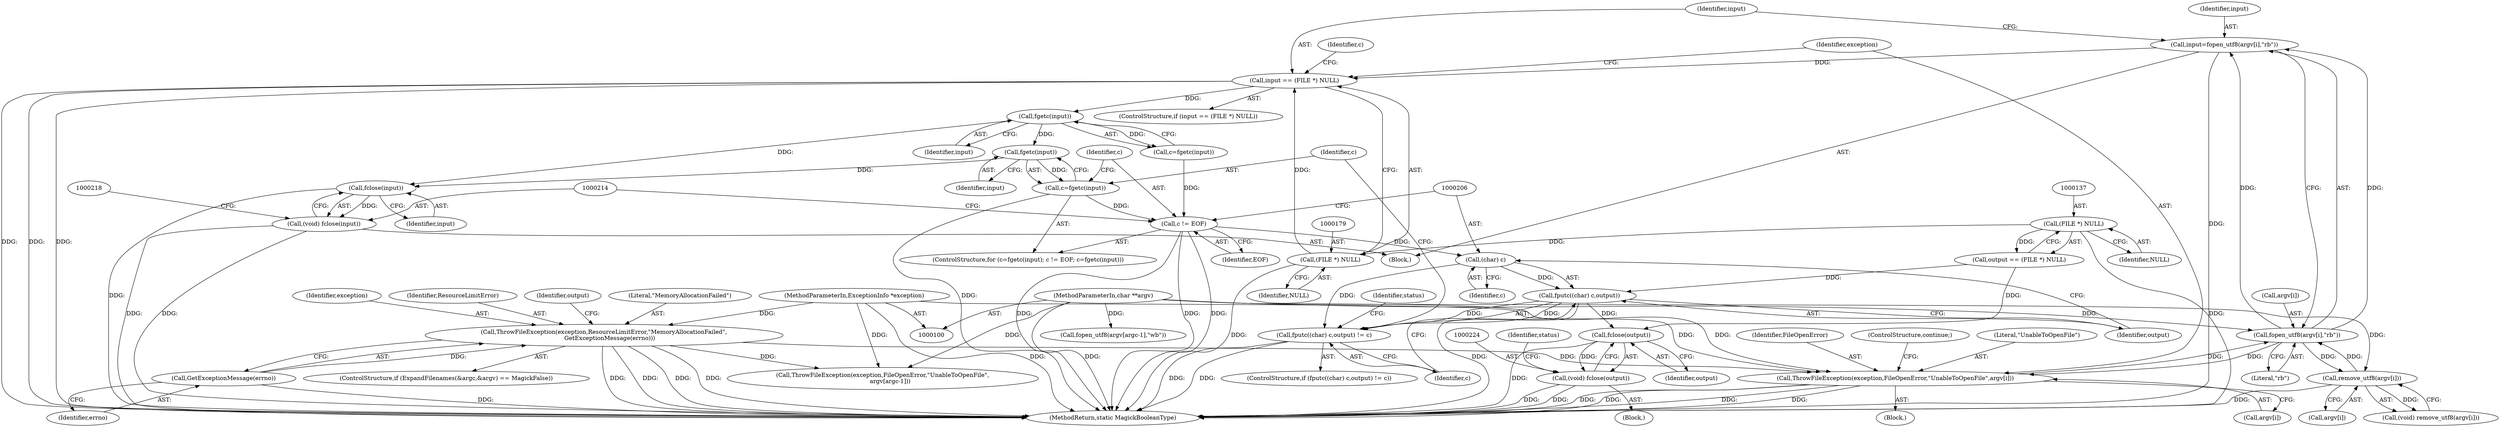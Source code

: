 digraph "0_ImageMagick_933e96f01a8c889c7bf5ffd30020e86a02a046e7@API" {
"1000200" [label="(Call,fgetc(input))"];
"1000193" [label="(Call,fgetc(input))"];
"1000176" [label="(Call,input == (FILE *) NULL)"];
"1000168" [label="(Call,input=fopen_utf8(argv[i],\"rb\"))"];
"1000170" [label="(Call,fopen_utf8(argv[i],\"rb\"))"];
"1000182" [label="(Call,ThrowFileException(exception,FileOpenError,\"UnableToOpenFile\",argv[i]))"];
"1000118" [label="(Call,ThrowFileException(exception,ResourceLimitError,\"MemoryAllocationFailed\",\n      GetExceptionMessage(errno)))"];
"1000103" [label="(MethodParameterIn,ExceptionInfo *exception)"];
"1000122" [label="(Call,GetExceptionMessage(errno))"];
"1000102" [label="(MethodParameterIn,char **argv)"];
"1000219" [label="(Call,remove_utf8(argv[i]))"];
"1000178" [label="(Call,(FILE *) NULL)"];
"1000136" [label="(Call,(FILE *) NULL)"];
"1000198" [label="(Call,c=fgetc(input))"];
"1000195" [label="(Call,c != EOF)"];
"1000205" [label="(Call,(char) c)"];
"1000204" [label="(Call,fputc((char) c,output))"];
"1000203" [label="(Call,fputc((char) c,output) != c)"];
"1000225" [label="(Call,fclose(output))"];
"1000223" [label="(Call,(void) fclose(output))"];
"1000215" [label="(Call,fclose(input))"];
"1000213" [label="(Call,(void) fclose(input))"];
"1000121" [label="(Literal,\"MemoryAllocationFailed\")"];
"1000193" [label="(Call,fgetc(input))"];
"1000138" [label="(Identifier,NULL)"];
"1000195" [label="(Call,c != EOF)"];
"1000223" [label="(Call,(void) fclose(output))"];
"1000204" [label="(Call,fputc((char) c,output))"];
"1000208" [label="(Identifier,output)"];
"1000104" [label="(Block,)"];
"1000110" [label="(ControlStructure,if (ExpandFilenames(&argc,&argv) == MagickFalse))"];
"1000126" [label="(Call,fopen_utf8(argv[argc-1],\"wb\"))"];
"1000185" [label="(Literal,\"UnableToOpenFile\")"];
"1000228" [label="(Identifier,status)"];
"1000211" [label="(Identifier,status)"];
"1000216" [label="(Identifier,input)"];
"1000225" [label="(Call,fclose(output))"];
"1000183" [label="(Identifier,exception)"];
"1000178" [label="(Call,(FILE *) NULL)"];
"1000201" [label="(Identifier,input)"];
"1000177" [label="(Identifier,input)"];
"1000103" [label="(MethodParameterIn,ExceptionInfo *exception)"];
"1000168" [label="(Call,input=fopen_utf8(argv[i],\"rb\"))"];
"1000140" [label="(Call,ThrowFileException(exception,FileOpenError,\"UnableToOpenFile\",\n        argv[argc-1]))"];
"1000180" [label="(Identifier,NULL)"];
"1000196" [label="(Identifier,c)"];
"1000171" [label="(Call,argv[i])"];
"1000202" [label="(ControlStructure,if (fputc((char) c,output) != c))"];
"1000169" [label="(Identifier,input)"];
"1000194" [label="(Identifier,input)"];
"1000175" [label="(ControlStructure,if (input == (FILE *) NULL))"];
"1000219" [label="(Call,remove_utf8(argv[i]))"];
"1000198" [label="(Call,c=fgetc(input))"];
"1000215" [label="(Call,fclose(input))"];
"1000176" [label="(Call,input == (FILE *) NULL)"];
"1000122" [label="(Call,GetExceptionMessage(errno))"];
"1000220" [label="(Call,argv[i])"];
"1000118" [label="(Call,ThrowFileException(exception,ResourceLimitError,\"MemoryAllocationFailed\",\n      GetExceptionMessage(errno)))"];
"1000199" [label="(Identifier,c)"];
"1000205" [label="(Call,(char) c)"];
"1000190" [label="(ControlStructure,for (c=fgetc(input); c != EOF; c=fgetc(input)))"];
"1000200" [label="(Call,fgetc(input))"];
"1000209" [label="(Identifier,c)"];
"1000102" [label="(MethodParameterIn,char **argv)"];
"1000174" [label="(Literal,\"rb\")"];
"1000136" [label="(Call,(FILE *) NULL)"];
"1000181" [label="(Block,)"];
"1000197" [label="(Identifier,EOF)"];
"1000119" [label="(Identifier,exception)"];
"1000184" [label="(Identifier,FileOpenError)"];
"1000120" [label="(Identifier,ResourceLimitError)"];
"1000226" [label="(Identifier,output)"];
"1000229" [label="(MethodReturn,static MagickBooleanType)"];
"1000217" [label="(Call,(void) remove_utf8(argv[i]))"];
"1000213" [label="(Call,(void) fclose(input))"];
"1000182" [label="(Call,ThrowFileException(exception,FileOpenError,\"UnableToOpenFile\",argv[i]))"];
"1000123" [label="(Identifier,errno)"];
"1000203" [label="(Call,fputc((char) c,output) != c)"];
"1000189" [label="(ControlStructure,continue;)"];
"1000191" [label="(Call,c=fgetc(input))"];
"1000125" [label="(Identifier,output)"];
"1000170" [label="(Call,fopen_utf8(argv[i],\"rb\"))"];
"1000186" [label="(Call,argv[i])"];
"1000167" [label="(Block,)"];
"1000192" [label="(Identifier,c)"];
"1000207" [label="(Identifier,c)"];
"1000134" [label="(Call,output == (FILE *) NULL)"];
"1000200" -> "1000198"  [label="AST: "];
"1000200" -> "1000201"  [label="CFG: "];
"1000201" -> "1000200"  [label="AST: "];
"1000198" -> "1000200"  [label="CFG: "];
"1000200" -> "1000198"  [label="DDG: "];
"1000193" -> "1000200"  [label="DDG: "];
"1000200" -> "1000215"  [label="DDG: "];
"1000193" -> "1000191"  [label="AST: "];
"1000193" -> "1000194"  [label="CFG: "];
"1000194" -> "1000193"  [label="AST: "];
"1000191" -> "1000193"  [label="CFG: "];
"1000193" -> "1000191"  [label="DDG: "];
"1000176" -> "1000193"  [label="DDG: "];
"1000193" -> "1000215"  [label="DDG: "];
"1000176" -> "1000175"  [label="AST: "];
"1000176" -> "1000178"  [label="CFG: "];
"1000177" -> "1000176"  [label="AST: "];
"1000178" -> "1000176"  [label="AST: "];
"1000183" -> "1000176"  [label="CFG: "];
"1000192" -> "1000176"  [label="CFG: "];
"1000176" -> "1000229"  [label="DDG: "];
"1000176" -> "1000229"  [label="DDG: "];
"1000176" -> "1000229"  [label="DDG: "];
"1000168" -> "1000176"  [label="DDG: "];
"1000178" -> "1000176"  [label="DDG: "];
"1000168" -> "1000167"  [label="AST: "];
"1000168" -> "1000170"  [label="CFG: "];
"1000169" -> "1000168"  [label="AST: "];
"1000170" -> "1000168"  [label="AST: "];
"1000177" -> "1000168"  [label="CFG: "];
"1000168" -> "1000229"  [label="DDG: "];
"1000170" -> "1000168"  [label="DDG: "];
"1000170" -> "1000168"  [label="DDG: "];
"1000170" -> "1000174"  [label="CFG: "];
"1000171" -> "1000170"  [label="AST: "];
"1000174" -> "1000170"  [label="AST: "];
"1000182" -> "1000170"  [label="DDG: "];
"1000219" -> "1000170"  [label="DDG: "];
"1000102" -> "1000170"  [label="DDG: "];
"1000170" -> "1000182"  [label="DDG: "];
"1000170" -> "1000219"  [label="DDG: "];
"1000182" -> "1000181"  [label="AST: "];
"1000182" -> "1000186"  [label="CFG: "];
"1000183" -> "1000182"  [label="AST: "];
"1000184" -> "1000182"  [label="AST: "];
"1000185" -> "1000182"  [label="AST: "];
"1000186" -> "1000182"  [label="AST: "];
"1000189" -> "1000182"  [label="CFG: "];
"1000182" -> "1000229"  [label="DDG: "];
"1000182" -> "1000229"  [label="DDG: "];
"1000182" -> "1000229"  [label="DDG: "];
"1000182" -> "1000229"  [label="DDG: "];
"1000118" -> "1000182"  [label="DDG: "];
"1000103" -> "1000182"  [label="DDG: "];
"1000102" -> "1000182"  [label="DDG: "];
"1000118" -> "1000110"  [label="AST: "];
"1000118" -> "1000122"  [label="CFG: "];
"1000119" -> "1000118"  [label="AST: "];
"1000120" -> "1000118"  [label="AST: "];
"1000121" -> "1000118"  [label="AST: "];
"1000122" -> "1000118"  [label="AST: "];
"1000125" -> "1000118"  [label="CFG: "];
"1000118" -> "1000229"  [label="DDG: "];
"1000118" -> "1000229"  [label="DDG: "];
"1000118" -> "1000229"  [label="DDG: "];
"1000118" -> "1000229"  [label="DDG: "];
"1000103" -> "1000118"  [label="DDG: "];
"1000122" -> "1000118"  [label="DDG: "];
"1000118" -> "1000140"  [label="DDG: "];
"1000103" -> "1000100"  [label="AST: "];
"1000103" -> "1000229"  [label="DDG: "];
"1000103" -> "1000140"  [label="DDG: "];
"1000122" -> "1000123"  [label="CFG: "];
"1000123" -> "1000122"  [label="AST: "];
"1000122" -> "1000229"  [label="DDG: "];
"1000102" -> "1000100"  [label="AST: "];
"1000102" -> "1000229"  [label="DDG: "];
"1000102" -> "1000126"  [label="DDG: "];
"1000102" -> "1000140"  [label="DDG: "];
"1000102" -> "1000219"  [label="DDG: "];
"1000219" -> "1000217"  [label="AST: "];
"1000219" -> "1000220"  [label="CFG: "];
"1000220" -> "1000219"  [label="AST: "];
"1000217" -> "1000219"  [label="CFG: "];
"1000219" -> "1000229"  [label="DDG: "];
"1000219" -> "1000217"  [label="DDG: "];
"1000178" -> "1000180"  [label="CFG: "];
"1000179" -> "1000178"  [label="AST: "];
"1000180" -> "1000178"  [label="AST: "];
"1000178" -> "1000229"  [label="DDG: "];
"1000136" -> "1000178"  [label="DDG: "];
"1000136" -> "1000134"  [label="AST: "];
"1000136" -> "1000138"  [label="CFG: "];
"1000137" -> "1000136"  [label="AST: "];
"1000138" -> "1000136"  [label="AST: "];
"1000134" -> "1000136"  [label="CFG: "];
"1000136" -> "1000229"  [label="DDG: "];
"1000136" -> "1000134"  [label="DDG: "];
"1000198" -> "1000190"  [label="AST: "];
"1000199" -> "1000198"  [label="AST: "];
"1000196" -> "1000198"  [label="CFG: "];
"1000198" -> "1000229"  [label="DDG: "];
"1000198" -> "1000195"  [label="DDG: "];
"1000195" -> "1000190"  [label="AST: "];
"1000195" -> "1000197"  [label="CFG: "];
"1000196" -> "1000195"  [label="AST: "];
"1000197" -> "1000195"  [label="AST: "];
"1000206" -> "1000195"  [label="CFG: "];
"1000214" -> "1000195"  [label="CFG: "];
"1000195" -> "1000229"  [label="DDG: "];
"1000195" -> "1000229"  [label="DDG: "];
"1000195" -> "1000229"  [label="DDG: "];
"1000191" -> "1000195"  [label="DDG: "];
"1000195" -> "1000205"  [label="DDG: "];
"1000205" -> "1000204"  [label="AST: "];
"1000205" -> "1000207"  [label="CFG: "];
"1000206" -> "1000205"  [label="AST: "];
"1000207" -> "1000205"  [label="AST: "];
"1000208" -> "1000205"  [label="CFG: "];
"1000205" -> "1000204"  [label="DDG: "];
"1000205" -> "1000203"  [label="DDG: "];
"1000204" -> "1000203"  [label="AST: "];
"1000204" -> "1000208"  [label="CFG: "];
"1000208" -> "1000204"  [label="AST: "];
"1000209" -> "1000204"  [label="CFG: "];
"1000204" -> "1000229"  [label="DDG: "];
"1000204" -> "1000203"  [label="DDG: "];
"1000204" -> "1000203"  [label="DDG: "];
"1000134" -> "1000204"  [label="DDG: "];
"1000204" -> "1000225"  [label="DDG: "];
"1000203" -> "1000202"  [label="AST: "];
"1000203" -> "1000209"  [label="CFG: "];
"1000209" -> "1000203"  [label="AST: "];
"1000211" -> "1000203"  [label="CFG: "];
"1000199" -> "1000203"  [label="CFG: "];
"1000203" -> "1000229"  [label="DDG: "];
"1000203" -> "1000229"  [label="DDG: "];
"1000225" -> "1000223"  [label="AST: "];
"1000225" -> "1000226"  [label="CFG: "];
"1000226" -> "1000225"  [label="AST: "];
"1000223" -> "1000225"  [label="CFG: "];
"1000225" -> "1000229"  [label="DDG: "];
"1000225" -> "1000223"  [label="DDG: "];
"1000134" -> "1000225"  [label="DDG: "];
"1000223" -> "1000104"  [label="AST: "];
"1000224" -> "1000223"  [label="AST: "];
"1000228" -> "1000223"  [label="CFG: "];
"1000223" -> "1000229"  [label="DDG: "];
"1000223" -> "1000229"  [label="DDG: "];
"1000215" -> "1000213"  [label="AST: "];
"1000215" -> "1000216"  [label="CFG: "];
"1000216" -> "1000215"  [label="AST: "];
"1000213" -> "1000215"  [label="CFG: "];
"1000215" -> "1000229"  [label="DDG: "];
"1000215" -> "1000213"  [label="DDG: "];
"1000213" -> "1000167"  [label="AST: "];
"1000214" -> "1000213"  [label="AST: "];
"1000218" -> "1000213"  [label="CFG: "];
"1000213" -> "1000229"  [label="DDG: "];
"1000213" -> "1000229"  [label="DDG: "];
}
